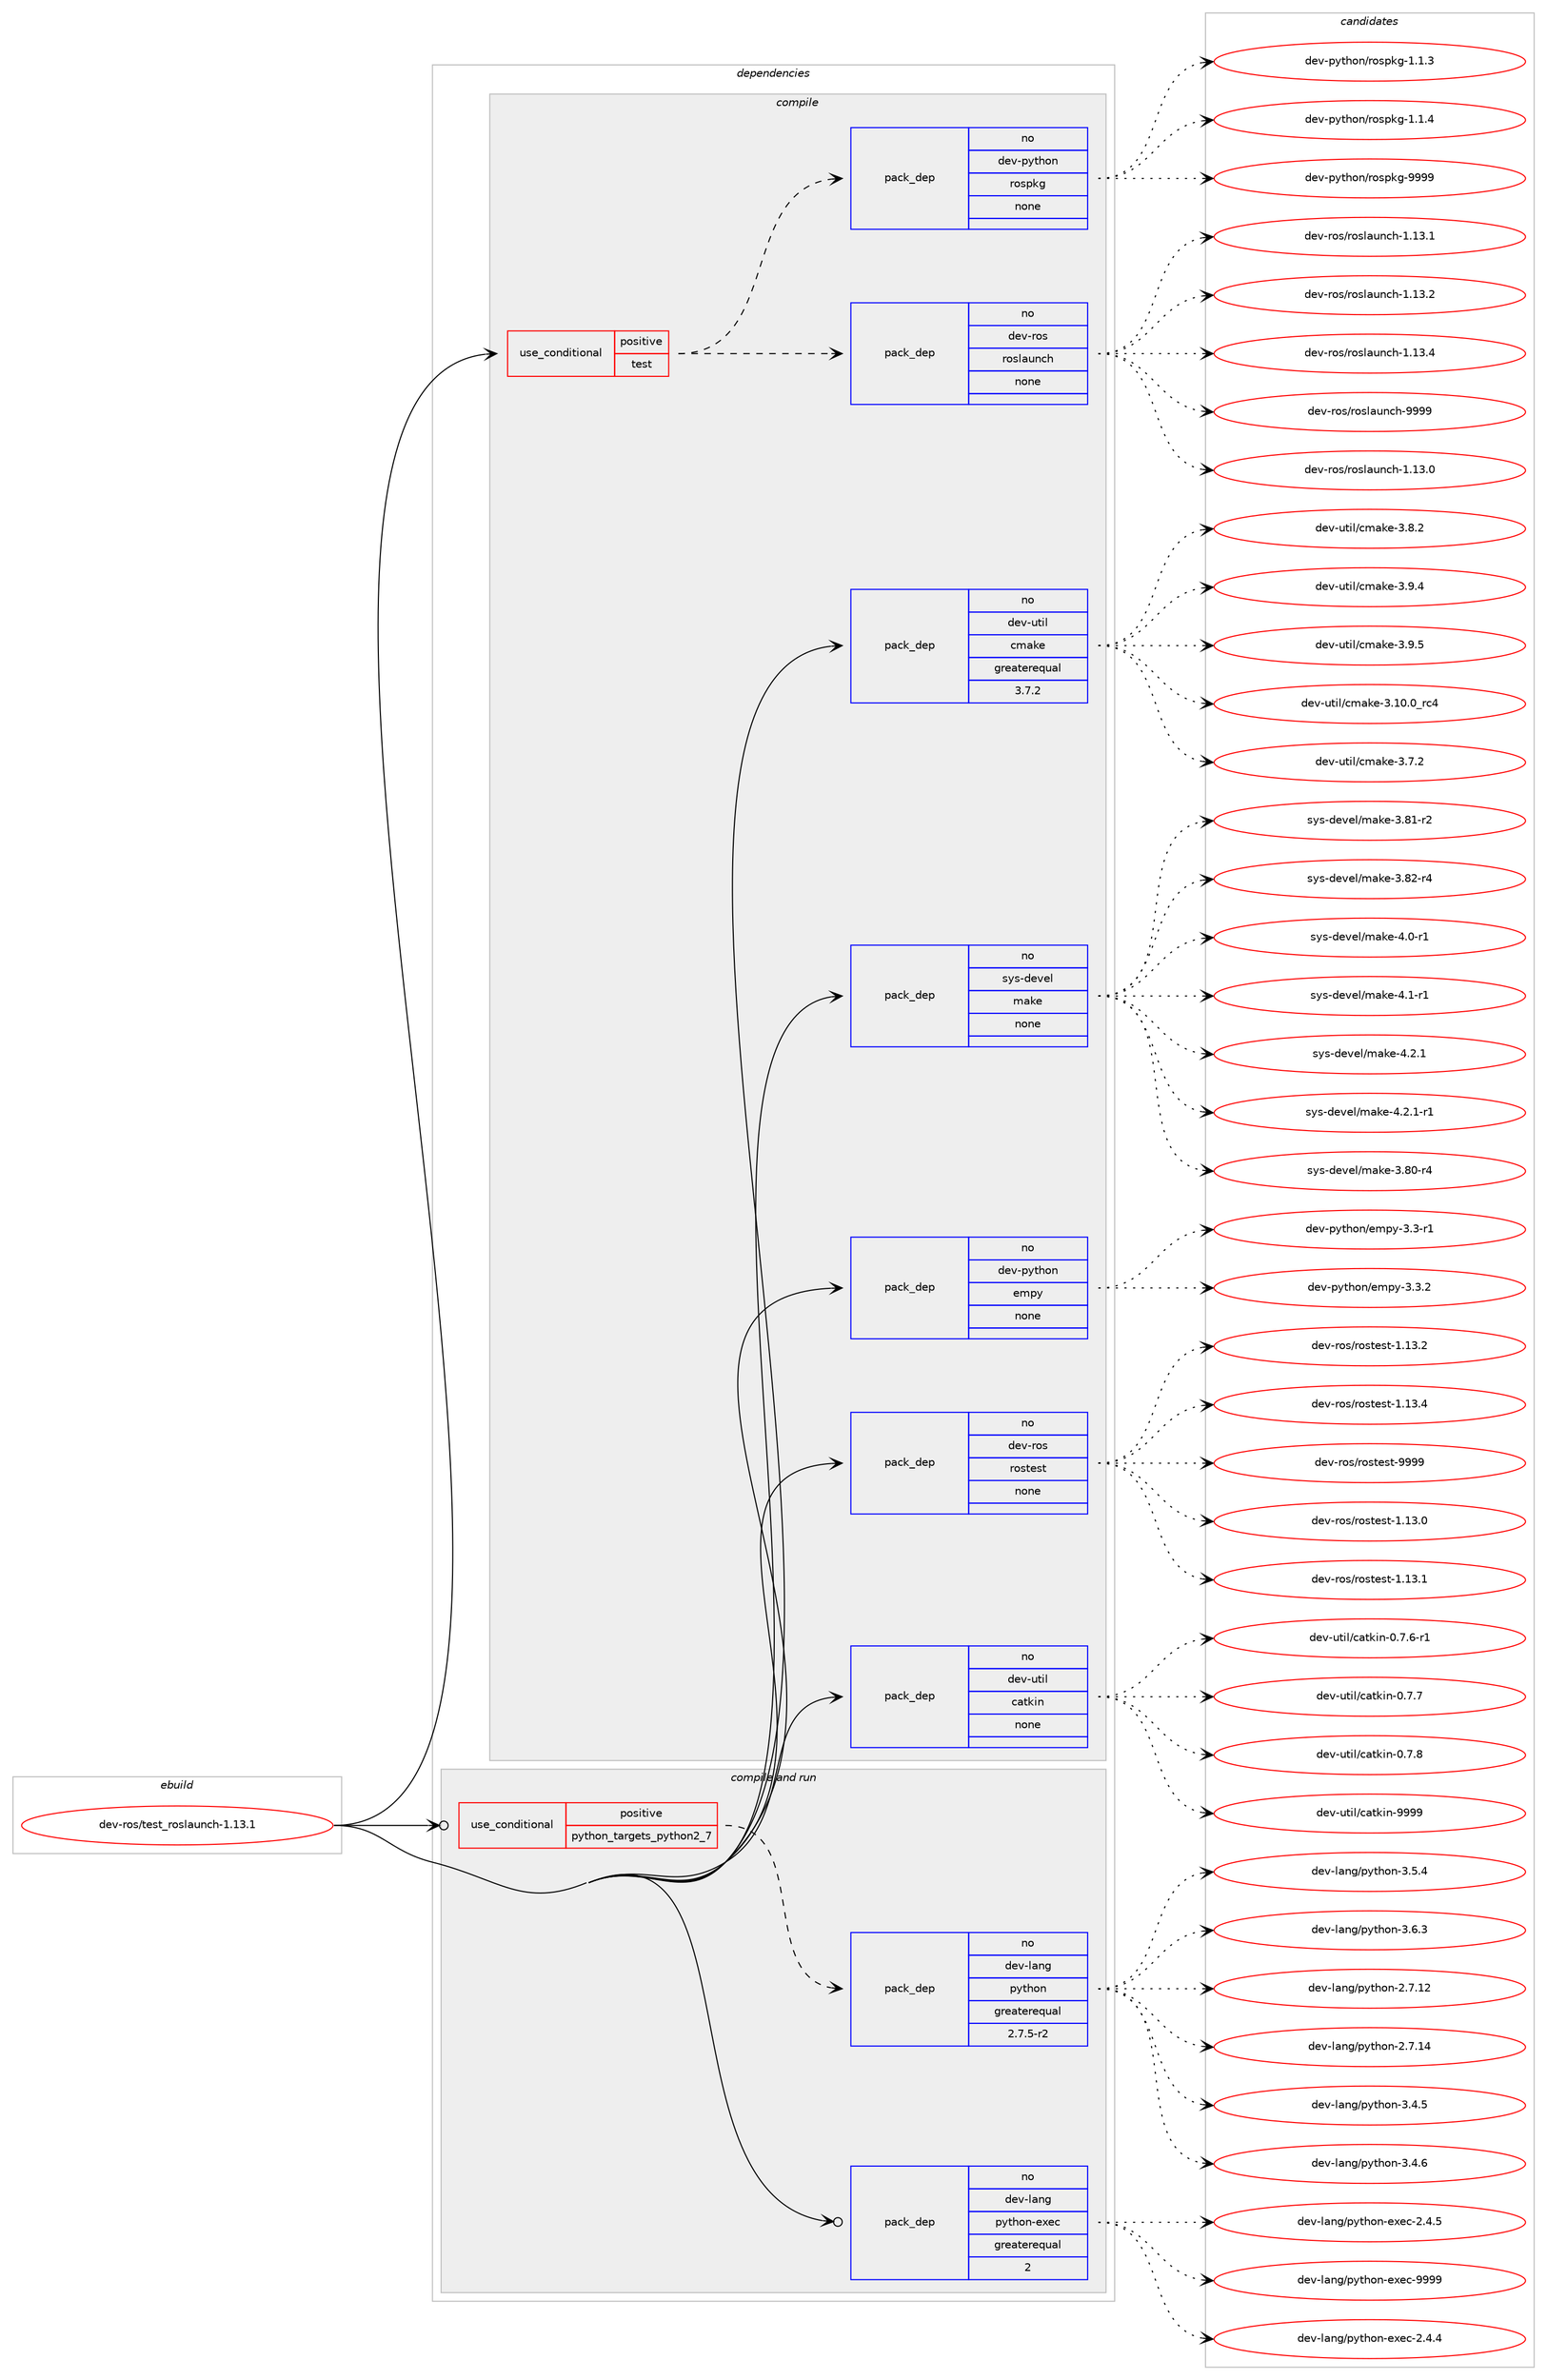 digraph prolog {

# *************
# Graph options
# *************

newrank=true;
concentrate=true;
compound=true;
graph [rankdir=LR,fontname=Helvetica,fontsize=10,ranksep=1.5];#, ranksep=2.5, nodesep=0.2];
edge  [arrowhead=vee];
node  [fontname=Helvetica,fontsize=10];

# **********
# The ebuild
# **********

subgraph cluster_leftcol {
color=gray;
rank=same;
label=<<i>ebuild</i>>;
id [label="dev-ros/test_roslaunch-1.13.1", color=red, width=4, href="../dev-ros/test_roslaunch-1.13.1.svg"];
}

# ****************
# The dependencies
# ****************

subgraph cluster_midcol {
color=gray;
label=<<i>dependencies</i>>;
subgraph cluster_compile {
fillcolor="#eeeeee";
style=filled;
label=<<i>compile</i>>;
subgraph cond47563 {
dependency216200 [label=<<TABLE BORDER="0" CELLBORDER="1" CELLSPACING="0" CELLPADDING="4"><TR><TD ROWSPAN="3" CELLPADDING="10">use_conditional</TD></TR><TR><TD>positive</TD></TR><TR><TD>test</TD></TR></TABLE>>, shape=none, color=red];
subgraph pack164647 {
dependency216201 [label=<<TABLE BORDER="0" CELLBORDER="1" CELLSPACING="0" CELLPADDING="4" WIDTH="220"><TR><TD ROWSPAN="6" CELLPADDING="30">pack_dep</TD></TR><TR><TD WIDTH="110">no</TD></TR><TR><TD>dev-ros</TD></TR><TR><TD>roslaunch</TD></TR><TR><TD>none</TD></TR><TR><TD></TD></TR></TABLE>>, shape=none, color=blue];
}
dependency216200:e -> dependency216201:w [weight=20,style="dashed",arrowhead="vee"];
subgraph pack164648 {
dependency216202 [label=<<TABLE BORDER="0" CELLBORDER="1" CELLSPACING="0" CELLPADDING="4" WIDTH="220"><TR><TD ROWSPAN="6" CELLPADDING="30">pack_dep</TD></TR><TR><TD WIDTH="110">no</TD></TR><TR><TD>dev-python</TD></TR><TR><TD>rospkg</TD></TR><TR><TD>none</TD></TR><TR><TD></TD></TR></TABLE>>, shape=none, color=blue];
}
dependency216200:e -> dependency216202:w [weight=20,style="dashed",arrowhead="vee"];
}
id:e -> dependency216200:w [weight=20,style="solid",arrowhead="vee"];
subgraph pack164649 {
dependency216203 [label=<<TABLE BORDER="0" CELLBORDER="1" CELLSPACING="0" CELLPADDING="4" WIDTH="220"><TR><TD ROWSPAN="6" CELLPADDING="30">pack_dep</TD></TR><TR><TD WIDTH="110">no</TD></TR><TR><TD>dev-python</TD></TR><TR><TD>empy</TD></TR><TR><TD>none</TD></TR><TR><TD></TD></TR></TABLE>>, shape=none, color=blue];
}
id:e -> dependency216203:w [weight=20,style="solid",arrowhead="vee"];
subgraph pack164650 {
dependency216204 [label=<<TABLE BORDER="0" CELLBORDER="1" CELLSPACING="0" CELLPADDING="4" WIDTH="220"><TR><TD ROWSPAN="6" CELLPADDING="30">pack_dep</TD></TR><TR><TD WIDTH="110">no</TD></TR><TR><TD>dev-ros</TD></TR><TR><TD>rostest</TD></TR><TR><TD>none</TD></TR><TR><TD></TD></TR></TABLE>>, shape=none, color=blue];
}
id:e -> dependency216204:w [weight=20,style="solid",arrowhead="vee"];
subgraph pack164651 {
dependency216205 [label=<<TABLE BORDER="0" CELLBORDER="1" CELLSPACING="0" CELLPADDING="4" WIDTH="220"><TR><TD ROWSPAN="6" CELLPADDING="30">pack_dep</TD></TR><TR><TD WIDTH="110">no</TD></TR><TR><TD>dev-util</TD></TR><TR><TD>catkin</TD></TR><TR><TD>none</TD></TR><TR><TD></TD></TR></TABLE>>, shape=none, color=blue];
}
id:e -> dependency216205:w [weight=20,style="solid",arrowhead="vee"];
subgraph pack164652 {
dependency216206 [label=<<TABLE BORDER="0" CELLBORDER="1" CELLSPACING="0" CELLPADDING="4" WIDTH="220"><TR><TD ROWSPAN="6" CELLPADDING="30">pack_dep</TD></TR><TR><TD WIDTH="110">no</TD></TR><TR><TD>dev-util</TD></TR><TR><TD>cmake</TD></TR><TR><TD>greaterequal</TD></TR><TR><TD>3.7.2</TD></TR></TABLE>>, shape=none, color=blue];
}
id:e -> dependency216206:w [weight=20,style="solid",arrowhead="vee"];
subgraph pack164653 {
dependency216207 [label=<<TABLE BORDER="0" CELLBORDER="1" CELLSPACING="0" CELLPADDING="4" WIDTH="220"><TR><TD ROWSPAN="6" CELLPADDING="30">pack_dep</TD></TR><TR><TD WIDTH="110">no</TD></TR><TR><TD>sys-devel</TD></TR><TR><TD>make</TD></TR><TR><TD>none</TD></TR><TR><TD></TD></TR></TABLE>>, shape=none, color=blue];
}
id:e -> dependency216207:w [weight=20,style="solid",arrowhead="vee"];
}
subgraph cluster_compileandrun {
fillcolor="#eeeeee";
style=filled;
label=<<i>compile and run</i>>;
subgraph cond47564 {
dependency216208 [label=<<TABLE BORDER="0" CELLBORDER="1" CELLSPACING="0" CELLPADDING="4"><TR><TD ROWSPAN="3" CELLPADDING="10">use_conditional</TD></TR><TR><TD>positive</TD></TR><TR><TD>python_targets_python2_7</TD></TR></TABLE>>, shape=none, color=red];
subgraph pack164654 {
dependency216209 [label=<<TABLE BORDER="0" CELLBORDER="1" CELLSPACING="0" CELLPADDING="4" WIDTH="220"><TR><TD ROWSPAN="6" CELLPADDING="30">pack_dep</TD></TR><TR><TD WIDTH="110">no</TD></TR><TR><TD>dev-lang</TD></TR><TR><TD>python</TD></TR><TR><TD>greaterequal</TD></TR><TR><TD>2.7.5-r2</TD></TR></TABLE>>, shape=none, color=blue];
}
dependency216208:e -> dependency216209:w [weight=20,style="dashed",arrowhead="vee"];
}
id:e -> dependency216208:w [weight=20,style="solid",arrowhead="odotvee"];
subgraph pack164655 {
dependency216210 [label=<<TABLE BORDER="0" CELLBORDER="1" CELLSPACING="0" CELLPADDING="4" WIDTH="220"><TR><TD ROWSPAN="6" CELLPADDING="30">pack_dep</TD></TR><TR><TD WIDTH="110">no</TD></TR><TR><TD>dev-lang</TD></TR><TR><TD>python-exec</TD></TR><TR><TD>greaterequal</TD></TR><TR><TD>2</TD></TR></TABLE>>, shape=none, color=blue];
}
id:e -> dependency216210:w [weight=20,style="solid",arrowhead="odotvee"];
}
subgraph cluster_run {
fillcolor="#eeeeee";
style=filled;
label=<<i>run</i>>;
}
}

# **************
# The candidates
# **************

subgraph cluster_choices {
rank=same;
color=gray;
label=<<i>candidates</i>>;

subgraph choice164647 {
color=black;
nodesep=1;
choice1001011184511411111547114111115108971171109910445494649514648 [label="dev-ros/roslaunch-1.13.0", color=red, width=4,href="../dev-ros/roslaunch-1.13.0.svg"];
choice1001011184511411111547114111115108971171109910445494649514649 [label="dev-ros/roslaunch-1.13.1", color=red, width=4,href="../dev-ros/roslaunch-1.13.1.svg"];
choice1001011184511411111547114111115108971171109910445494649514650 [label="dev-ros/roslaunch-1.13.2", color=red, width=4,href="../dev-ros/roslaunch-1.13.2.svg"];
choice1001011184511411111547114111115108971171109910445494649514652 [label="dev-ros/roslaunch-1.13.4", color=red, width=4,href="../dev-ros/roslaunch-1.13.4.svg"];
choice100101118451141111154711411111510897117110991044557575757 [label="dev-ros/roslaunch-9999", color=red, width=4,href="../dev-ros/roslaunch-9999.svg"];
dependency216201:e -> choice1001011184511411111547114111115108971171109910445494649514648:w [style=dotted,weight="100"];
dependency216201:e -> choice1001011184511411111547114111115108971171109910445494649514649:w [style=dotted,weight="100"];
dependency216201:e -> choice1001011184511411111547114111115108971171109910445494649514650:w [style=dotted,weight="100"];
dependency216201:e -> choice1001011184511411111547114111115108971171109910445494649514652:w [style=dotted,weight="100"];
dependency216201:e -> choice100101118451141111154711411111510897117110991044557575757:w [style=dotted,weight="100"];
}
subgraph choice164648 {
color=black;
nodesep=1;
choice1001011184511212111610411111047114111115112107103454946494651 [label="dev-python/rospkg-1.1.3", color=red, width=4,href="../dev-python/rospkg-1.1.3.svg"];
choice1001011184511212111610411111047114111115112107103454946494652 [label="dev-python/rospkg-1.1.4", color=red, width=4,href="../dev-python/rospkg-1.1.4.svg"];
choice10010111845112121116104111110471141111151121071034557575757 [label="dev-python/rospkg-9999", color=red, width=4,href="../dev-python/rospkg-9999.svg"];
dependency216202:e -> choice1001011184511212111610411111047114111115112107103454946494651:w [style=dotted,weight="100"];
dependency216202:e -> choice1001011184511212111610411111047114111115112107103454946494652:w [style=dotted,weight="100"];
dependency216202:e -> choice10010111845112121116104111110471141111151121071034557575757:w [style=dotted,weight="100"];
}
subgraph choice164649 {
color=black;
nodesep=1;
choice1001011184511212111610411111047101109112121455146514511449 [label="dev-python/empy-3.3-r1", color=red, width=4,href="../dev-python/empy-3.3-r1.svg"];
choice1001011184511212111610411111047101109112121455146514650 [label="dev-python/empy-3.3.2", color=red, width=4,href="../dev-python/empy-3.3.2.svg"];
dependency216203:e -> choice1001011184511212111610411111047101109112121455146514511449:w [style=dotted,weight="100"];
dependency216203:e -> choice1001011184511212111610411111047101109112121455146514650:w [style=dotted,weight="100"];
}
subgraph choice164650 {
color=black;
nodesep=1;
choice100101118451141111154711411111511610111511645494649514648 [label="dev-ros/rostest-1.13.0", color=red, width=4,href="../dev-ros/rostest-1.13.0.svg"];
choice100101118451141111154711411111511610111511645494649514649 [label="dev-ros/rostest-1.13.1", color=red, width=4,href="../dev-ros/rostest-1.13.1.svg"];
choice100101118451141111154711411111511610111511645494649514650 [label="dev-ros/rostest-1.13.2", color=red, width=4,href="../dev-ros/rostest-1.13.2.svg"];
choice100101118451141111154711411111511610111511645494649514652 [label="dev-ros/rostest-1.13.4", color=red, width=4,href="../dev-ros/rostest-1.13.4.svg"];
choice10010111845114111115471141111151161011151164557575757 [label="dev-ros/rostest-9999", color=red, width=4,href="../dev-ros/rostest-9999.svg"];
dependency216204:e -> choice100101118451141111154711411111511610111511645494649514648:w [style=dotted,weight="100"];
dependency216204:e -> choice100101118451141111154711411111511610111511645494649514649:w [style=dotted,weight="100"];
dependency216204:e -> choice100101118451141111154711411111511610111511645494649514650:w [style=dotted,weight="100"];
dependency216204:e -> choice100101118451141111154711411111511610111511645494649514652:w [style=dotted,weight="100"];
dependency216204:e -> choice10010111845114111115471141111151161011151164557575757:w [style=dotted,weight="100"];
}
subgraph choice164651 {
color=black;
nodesep=1;
choice100101118451171161051084799971161071051104548465546544511449 [label="dev-util/catkin-0.7.6-r1", color=red, width=4,href="../dev-util/catkin-0.7.6-r1.svg"];
choice10010111845117116105108479997116107105110454846554655 [label="dev-util/catkin-0.7.7", color=red, width=4,href="../dev-util/catkin-0.7.7.svg"];
choice10010111845117116105108479997116107105110454846554656 [label="dev-util/catkin-0.7.8", color=red, width=4,href="../dev-util/catkin-0.7.8.svg"];
choice100101118451171161051084799971161071051104557575757 [label="dev-util/catkin-9999", color=red, width=4,href="../dev-util/catkin-9999.svg"];
dependency216205:e -> choice100101118451171161051084799971161071051104548465546544511449:w [style=dotted,weight="100"];
dependency216205:e -> choice10010111845117116105108479997116107105110454846554655:w [style=dotted,weight="100"];
dependency216205:e -> choice10010111845117116105108479997116107105110454846554656:w [style=dotted,weight="100"];
dependency216205:e -> choice100101118451171161051084799971161071051104557575757:w [style=dotted,weight="100"];
}
subgraph choice164652 {
color=black;
nodesep=1;
choice1001011184511711610510847991099710710145514649484648951149952 [label="dev-util/cmake-3.10.0_rc4", color=red, width=4,href="../dev-util/cmake-3.10.0_rc4.svg"];
choice10010111845117116105108479910997107101455146554650 [label="dev-util/cmake-3.7.2", color=red, width=4,href="../dev-util/cmake-3.7.2.svg"];
choice10010111845117116105108479910997107101455146564650 [label="dev-util/cmake-3.8.2", color=red, width=4,href="../dev-util/cmake-3.8.2.svg"];
choice10010111845117116105108479910997107101455146574652 [label="dev-util/cmake-3.9.4", color=red, width=4,href="../dev-util/cmake-3.9.4.svg"];
choice10010111845117116105108479910997107101455146574653 [label="dev-util/cmake-3.9.5", color=red, width=4,href="../dev-util/cmake-3.9.5.svg"];
dependency216206:e -> choice1001011184511711610510847991099710710145514649484648951149952:w [style=dotted,weight="100"];
dependency216206:e -> choice10010111845117116105108479910997107101455146554650:w [style=dotted,weight="100"];
dependency216206:e -> choice10010111845117116105108479910997107101455146564650:w [style=dotted,weight="100"];
dependency216206:e -> choice10010111845117116105108479910997107101455146574652:w [style=dotted,weight="100"];
dependency216206:e -> choice10010111845117116105108479910997107101455146574653:w [style=dotted,weight="100"];
}
subgraph choice164653 {
color=black;
nodesep=1;
choice11512111545100101118101108471099710710145514656484511452 [label="sys-devel/make-3.80-r4", color=red, width=4,href="../sys-devel/make-3.80-r4.svg"];
choice11512111545100101118101108471099710710145514656494511450 [label="sys-devel/make-3.81-r2", color=red, width=4,href="../sys-devel/make-3.81-r2.svg"];
choice11512111545100101118101108471099710710145514656504511452 [label="sys-devel/make-3.82-r4", color=red, width=4,href="../sys-devel/make-3.82-r4.svg"];
choice115121115451001011181011084710997107101455246484511449 [label="sys-devel/make-4.0-r1", color=red, width=4,href="../sys-devel/make-4.0-r1.svg"];
choice115121115451001011181011084710997107101455246494511449 [label="sys-devel/make-4.1-r1", color=red, width=4,href="../sys-devel/make-4.1-r1.svg"];
choice115121115451001011181011084710997107101455246504649 [label="sys-devel/make-4.2.1", color=red, width=4,href="../sys-devel/make-4.2.1.svg"];
choice1151211154510010111810110847109971071014552465046494511449 [label="sys-devel/make-4.2.1-r1", color=red, width=4,href="../sys-devel/make-4.2.1-r1.svg"];
dependency216207:e -> choice11512111545100101118101108471099710710145514656484511452:w [style=dotted,weight="100"];
dependency216207:e -> choice11512111545100101118101108471099710710145514656494511450:w [style=dotted,weight="100"];
dependency216207:e -> choice11512111545100101118101108471099710710145514656504511452:w [style=dotted,weight="100"];
dependency216207:e -> choice115121115451001011181011084710997107101455246484511449:w [style=dotted,weight="100"];
dependency216207:e -> choice115121115451001011181011084710997107101455246494511449:w [style=dotted,weight="100"];
dependency216207:e -> choice115121115451001011181011084710997107101455246504649:w [style=dotted,weight="100"];
dependency216207:e -> choice1151211154510010111810110847109971071014552465046494511449:w [style=dotted,weight="100"];
}
subgraph choice164654 {
color=black;
nodesep=1;
choice10010111845108971101034711212111610411111045504655464950 [label="dev-lang/python-2.7.12", color=red, width=4,href="../dev-lang/python-2.7.12.svg"];
choice10010111845108971101034711212111610411111045504655464952 [label="dev-lang/python-2.7.14", color=red, width=4,href="../dev-lang/python-2.7.14.svg"];
choice100101118451089711010347112121116104111110455146524653 [label="dev-lang/python-3.4.5", color=red, width=4,href="../dev-lang/python-3.4.5.svg"];
choice100101118451089711010347112121116104111110455146524654 [label="dev-lang/python-3.4.6", color=red, width=4,href="../dev-lang/python-3.4.6.svg"];
choice100101118451089711010347112121116104111110455146534652 [label="dev-lang/python-3.5.4", color=red, width=4,href="../dev-lang/python-3.5.4.svg"];
choice100101118451089711010347112121116104111110455146544651 [label="dev-lang/python-3.6.3", color=red, width=4,href="../dev-lang/python-3.6.3.svg"];
dependency216209:e -> choice10010111845108971101034711212111610411111045504655464950:w [style=dotted,weight="100"];
dependency216209:e -> choice10010111845108971101034711212111610411111045504655464952:w [style=dotted,weight="100"];
dependency216209:e -> choice100101118451089711010347112121116104111110455146524653:w [style=dotted,weight="100"];
dependency216209:e -> choice100101118451089711010347112121116104111110455146524654:w [style=dotted,weight="100"];
dependency216209:e -> choice100101118451089711010347112121116104111110455146534652:w [style=dotted,weight="100"];
dependency216209:e -> choice100101118451089711010347112121116104111110455146544651:w [style=dotted,weight="100"];
}
subgraph choice164655 {
color=black;
nodesep=1;
choice1001011184510897110103471121211161041111104510112010199455046524652 [label="dev-lang/python-exec-2.4.4", color=red, width=4,href="../dev-lang/python-exec-2.4.4.svg"];
choice1001011184510897110103471121211161041111104510112010199455046524653 [label="dev-lang/python-exec-2.4.5", color=red, width=4,href="../dev-lang/python-exec-2.4.5.svg"];
choice10010111845108971101034711212111610411111045101120101994557575757 [label="dev-lang/python-exec-9999", color=red, width=4,href="../dev-lang/python-exec-9999.svg"];
dependency216210:e -> choice1001011184510897110103471121211161041111104510112010199455046524652:w [style=dotted,weight="100"];
dependency216210:e -> choice1001011184510897110103471121211161041111104510112010199455046524653:w [style=dotted,weight="100"];
dependency216210:e -> choice10010111845108971101034711212111610411111045101120101994557575757:w [style=dotted,weight="100"];
}
}

}

